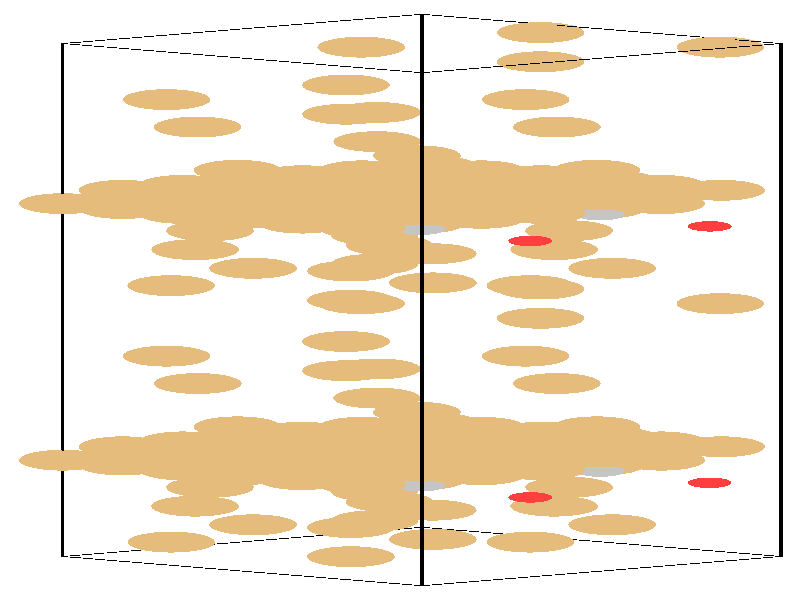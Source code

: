 #include "colors.inc"
#include "finish.inc"

global_settings {assumed_gamma 1 max_trace_level 6}
background {color White}
camera {orthographic
  right -24.13*x up 76.08*y
  direction 1.00*z
  location <0,0,50.00> look_at <0,0,0>}
light_source {<  2.00,   3.00,  40.00> color White
  area_light <0.70, 0, 0>, <0, 0.70, 0>, 3, 3
  adaptive 1 jitter}

#declare simple = finish {phong 0.7}
#declare pale = finish {ambient .5 diffuse .85 roughness .001 specular 0.200 }
#declare intermediate = finish {ambient 0.3 diffuse 0.6 specular 0.10 roughness 0.04 }
#declare vmd = finish {ambient .0 diffuse .65 phong 0.1 phong_size 40. specular 0.500 }
#declare jmol = finish {ambient .2 diffuse .6 specular 1 roughness .001 metallic}
#declare ase2 = finish {ambient 0.05 brilliance 3 diffuse 0.6 metallic specular 0.70 roughness 0.04 reflection 0.15}
#declare ase3 = finish {ambient .15 brilliance 2 diffuse .6 metallic specular 1. roughness .001 reflection .0}
#declare glass = finish {ambient .05 diffuse .3 specular 1. roughness .001}
#declare glass2 = finish {ambient .0 diffuse .3 specular 1. reflection .25 roughness .001}
#declare Rcell = 0.050;
#declare Rbond = 0.100;

#macro atom(LOC, R, COL, TRANS, FIN)
  sphere{LOC, R texture{pigment{color COL transmit TRANS} finish{FIN}}}
#end
#macro constrain(LOC, R, COL, TRANS FIN)
union{torus{R, Rcell rotate 45*z texture{pigment{color COL transmit TRANS} finish{FIN}}}
      torus{R, Rcell rotate -45*z texture{pigment{color COL transmit TRANS} finish{FIN}}}
      translate LOC}
#end

cylinder {<-10.17, -32.52, -33.83>, <  0.66, -36.23, -23.65>, Rcell pigment {Black}}
cylinder {<  0.66, -28.82, -44.00>, < 11.49, -32.52, -33.83>, Rcell pigment {Black}}
cylinder {<  0.66,  36.23, -20.33>, < 11.49,  32.52, -10.15>, Rcell pigment {Black}}
cylinder {<-10.17,  32.52, -10.15>, <  0.66,  28.82,   0.03>, Rcell pigment {Black}}
cylinder {<-10.17, -32.52, -33.83>, <  0.66, -28.82, -44.00>, Rcell pigment {Black}}
cylinder {<  0.66, -36.23, -23.65>, < 11.49, -32.52, -33.83>, Rcell pigment {Black}}
cylinder {<  0.66,  28.82,   0.03>, < 11.49,  32.52, -10.15>, Rcell pigment {Black}}
cylinder {<-10.17,  32.52, -10.15>, <  0.66,  36.23, -20.33>, Rcell pigment {Black}}
cylinder {<-10.17, -32.52, -33.83>, <-10.17,  32.52, -10.15>, Rcell pigment {Black}}
cylinder {<  0.66, -36.23, -23.65>, <  0.66,  28.82,   0.03>, Rcell pigment {Black}}
cylinder {< 11.49, -32.52, -33.83>, < 11.49,  32.52, -10.15>, Rcell pigment {Black}}
cylinder {<  0.66, -28.82, -44.00>, <  0.66,  36.23, -20.33>, Rcell pigment {Black}}
atom(<-10.17, -20.31, -29.38>, 1.32, rgb <0.78, 0.50, 0.20>, 0.0, ase3) // #0 
atom(< -8.37, -20.92, -27.68>, 1.32, rgb <0.78, 0.50, 0.20>, 0.0, ase3) // #1 
atom(< -6.56, -21.54, -25.99>, 1.32, rgb <0.78, 0.50, 0.20>, 0.0, ase3) // #2 
atom(< -8.37, -19.69, -31.08>, 1.32, rgb <0.78, 0.50, 0.20>, 0.0, ase3) // #3 
atom(< -6.56, -20.31, -29.38>, 1.32, rgb <0.78, 0.50, 0.20>, 0.0, ase3) // #4 
atom(< -4.76, -20.92, -27.68>, 1.32, rgb <0.78, 0.50, 0.20>, 0.0, ase3) // #5 
atom(< -6.56, -19.07, -32.77>, 1.32, rgb <0.78, 0.50, 0.20>, 0.0, ase3) // #6 
atom(< -4.76, -19.69, -31.08>, 1.32, rgb <0.78, 0.50, 0.20>, 0.0, ase3) // #7 
atom(< -2.95, -20.31, -29.38>, 1.32, rgb <0.78, 0.50, 0.20>, 0.0, ase3) // #8 
atom(< -8.37, -18.61, -28.76>, 1.32, rgb <0.78, 0.50, 0.20>, 0.0, ase3) // #9 
atom(< -6.56, -19.23, -27.07>, 1.32, rgb <0.78, 0.50, 0.20>, 0.0, ase3) // #10 
atom(< -4.76, -19.85, -25.37>, 1.32, rgb <0.78, 0.50, 0.20>, 0.0, ase3) // #11 
atom(< -6.56, -17.99, -30.46>, 1.32, rgb <0.78, 0.50, 0.20>, 0.0, ase3) // #12 
atom(< -4.76, -18.61, -28.76>, 1.32, rgb <0.78, 0.50, 0.20>, 0.0, ase3) // #13 
atom(< -2.95, -19.23, -27.07>, 1.32, rgb <0.78, 0.50, 0.20>, 0.0, ase3) // #14 
atom(< -4.76, -17.38, -32.15>, 1.32, rgb <0.78, 0.50, 0.20>, 0.0, ase3) // #15 
atom(< -2.95, -17.99, -30.46>, 1.32, rgb <0.78, 0.50, 0.20>, 0.0, ase3) // #16 
atom(< -1.14, -18.61, -28.76>, 1.32, rgb <0.78, 0.50, 0.20>, 0.0, ase3) // #17 
atom(<  3.79,  -7.12, -26.70>, 1.32, rgb <0.78, 0.50, 0.20>, 0.0, ase3) // #18 
atom(<  4.24,  -2.32, -18.93>, 1.32, rgb <0.78, 0.50, 0.20>, 0.0, ase3) // #19 
atom(<  0.51, -17.93, -25.10>, 1.32, rgb <0.78, 0.50, 0.20>, 0.0, ase3) // #20 
atom(< -4.40, -17.41, -25.30>, 1.32, rgb <0.78, 0.50, 0.20>, 0.0, ase3) // #21 
atom(< -6.18,   6.39, -17.82>, 1.32, rgb <0.78, 0.50, 0.20>, 0.0, ase3) // #22 
atom(< -0.32,   6.93, -10.13>, 1.32, rgb <0.78, 0.50, 0.20>, 0.0, ase3) // #23 
atom(< -6.10, -10.59, -28.75>, 1.32, rgb <0.78, 0.50, 0.20>, 0.0, ase3) // #24 
atom(<  0.99,   5.87, -29.44>, 1.32, rgb <0.78, 0.50, 0.20>, 0.0, ase3) // #25 
atom(< -1.48,  -0.03, -15.94>, 1.32, rgb <0.78, 0.50, 0.20>, 0.0, ase3) // #26 
atom(<  3.93,   7.49, -13.06>, 0.66, rgb <1.00, 0.05, 0.05>, 0.0, ase3) // #27 
atom(<  6.04, -21.66, -26.81>, 0.76, rgb <0.56, 0.56, 0.56>, 0.0, ase3) // #28 
atom(<-10.17,  12.22, -17.54>, 1.32, rgb <0.78, 0.50, 0.20>, 0.0, ase3) // #29 
atom(< -8.37,  11.60, -15.85>, 1.32, rgb <0.78, 0.50, 0.20>, 0.0, ase3) // #30 
atom(< -6.56,  10.98, -14.15>, 1.32, rgb <0.78, 0.50, 0.20>, 0.0, ase3) // #31 
atom(< -8.37,  12.83, -19.24>, 1.32, rgb <0.78, 0.50, 0.20>, 0.0, ase3) // #32 
atom(< -6.56,  12.22, -17.54>, 1.32, rgb <0.78, 0.50, 0.20>, 0.0, ase3) // #33 
atom(< -4.76,  11.60, -15.85>, 1.32, rgb <0.78, 0.50, 0.20>, 0.0, ase3) // #34 
atom(< -6.56,  13.45, -20.93>, 1.32, rgb <0.78, 0.50, 0.20>, 0.0, ase3) // #35 
atom(< -4.76,  12.83, -19.24>, 1.32, rgb <0.78, 0.50, 0.20>, 0.0, ase3) // #36 
atom(< -2.95,  12.22, -17.54>, 1.32, rgb <0.78, 0.50, 0.20>, 0.0, ase3) // #37 
atom(< -8.37,  13.91, -16.92>, 1.32, rgb <0.78, 0.50, 0.20>, 0.0, ase3) // #38 
atom(< -6.56,  13.29, -15.23>, 1.32, rgb <0.78, 0.50, 0.20>, 0.0, ase3) // #39 
atom(< -4.76,  12.68, -13.53>, 1.32, rgb <0.78, 0.50, 0.20>, 0.0, ase3) // #40 
atom(< -6.56,  14.53, -18.62>, 1.32, rgb <0.78, 0.50, 0.20>, 0.0, ase3) // #41 
atom(< -4.76,  13.91, -16.92>, 1.32, rgb <0.78, 0.50, 0.20>, 0.0, ase3) // #42 
atom(< -2.95,  13.29, -15.23>, 1.32, rgb <0.78, 0.50, 0.20>, 0.0, ase3) // #43 
atom(< -4.76,  15.15, -20.32>, 1.32, rgb <0.78, 0.50, 0.20>, 0.0, ase3) // #44 
atom(< -2.95,  14.53, -18.62>, 1.32, rgb <0.78, 0.50, 0.20>, 0.0, ase3) // #45 
atom(< -1.14,  13.91, -16.92>, 1.32, rgb <0.78, 0.50, 0.20>, 0.0, ase3) // #46 
atom(<  3.79,  25.41, -14.87>, 1.32, rgb <0.78, 0.50, 0.20>, 0.0, ase3) // #47 
atom(<  4.24,  30.21,  -7.10>, 1.32, rgb <0.78, 0.50, 0.20>, 0.0, ase3) // #48 
atom(<  0.51,  14.59, -13.26>, 1.32, rgb <0.78, 0.50, 0.20>, 0.0, ase3) // #49 
atom(< -4.40,  15.11, -13.47>, 1.32, rgb <0.78, 0.50, 0.20>, 0.0, ase3) // #50 
atom(< -6.18, -26.14, -29.66>, 1.32, rgb <0.78, 0.50, 0.20>, 0.0, ase3) // #51 
atom(< -0.32, -25.59, -21.96>, 1.32, rgb <0.78, 0.50, 0.20>, 0.0, ase3) // #52 
atom(< -6.10,  21.93, -16.91>, 1.32, rgb <0.78, 0.50, 0.20>, 0.0, ase3) // #53 
atom(<  0.99, -26.65, -41.28>, 1.32, rgb <0.78, 0.50, 0.20>, 0.0, ase3) // #54 
atom(< -1.48, -32.55, -27.78>, 1.32, rgb <0.78, 0.50, 0.20>, 0.0, ase3) // #55 
atom(<  3.93, -25.03, -24.90>, 0.66, rgb <1.00, 0.05, 0.05>, 0.0, ase3) // #56 
atom(<  6.04,  10.86, -14.97>, 0.76, rgb <0.56, 0.56, 0.56>, 0.0, ase3) // #57 
atom(< -4.76, -18.45, -34.47>, 1.32, rgb <0.78, 0.50, 0.20>, 0.0, ase3) // #58 
atom(< -2.95, -19.07, -32.77>, 1.32, rgb <0.78, 0.50, 0.20>, 0.0, ase3) // #59 
atom(< -1.15, -19.69, -31.08>, 1.32, rgb <0.78, 0.50, 0.20>, 0.0, ase3) // #60 
atom(< -2.95, -17.84, -36.16>, 1.32, rgb <0.78, 0.50, 0.20>, 0.0, ase3) // #61 
atom(< -1.15, -18.45, -34.47>, 1.32, rgb <0.78, 0.50, 0.20>, 0.0, ase3) // #62 
atom(<  0.66, -19.07, -32.77>, 1.32, rgb <0.78, 0.50, 0.20>, 0.0, ase3) // #63 
atom(< -1.15, -17.22, -37.86>, 1.32, rgb <0.78, 0.50, 0.20>, 0.0, ase3) // #64 
atom(<  0.66, -17.84, -36.16>, 1.32, rgb <0.78, 0.50, 0.20>, 0.0, ase3) // #65 
atom(<  2.46, -18.45, -34.47>, 1.32, rgb <0.78, 0.50, 0.20>, 0.0, ase3) // #66 
atom(< -2.95, -16.76, -33.85>, 1.32, rgb <0.78, 0.50, 0.20>, 0.0, ase3) // #67 
atom(< -1.15, -17.38, -32.15>, 1.32, rgb <0.78, 0.50, 0.20>, 0.0, ase3) // #68 
atom(<  0.66, -17.99, -30.46>, 1.32, rgb <0.78, 0.50, 0.20>, 0.0, ase3) // #69 
atom(< -1.15, -16.14, -35.55>, 1.32, rgb <0.78, 0.50, 0.20>, 0.0, ase3) // #70 
atom(<  0.66, -16.76, -33.85>, 1.32, rgb <0.78, 0.50, 0.20>, 0.0, ase3) // #71 
atom(<  2.46, -17.38, -32.15>, 1.32, rgb <0.78, 0.50, 0.20>, 0.0, ase3) // #72 
atom(<  0.66, -15.52, -37.24>, 1.32, rgb <0.78, 0.50, 0.20>, 0.0, ase3) // #73 
atom(<  2.46, -16.14, -35.55>, 1.32, rgb <0.78, 0.50, 0.20>, 0.0, ase3) // #74 
atom(<  4.27, -16.76, -33.85>, 1.32, rgb <0.78, 0.50, 0.20>, 0.0, ase3) // #75 
atom(< -1.63,  -8.97, -21.62>, 1.32, rgb <0.78, 0.50, 0.20>, 0.0, ase3) // #76 
atom(<  9.66,  -0.46, -24.02>, 1.32, rgb <0.78, 0.50, 0.20>, 0.0, ase3) // #77 
atom(<  5.93, -16.08, -30.18>, 1.32, rgb <0.78, 0.50, 0.20>, 0.0, ase3) // #78 
atom(<  1.01, -15.56, -30.39>, 1.32, rgb <0.78, 0.50, 0.20>, 0.0, ase3) // #79 
atom(< -0.77,   8.24, -22.91>, 1.32, rgb <0.78, 0.50, 0.20>, 0.0, ase3) // #80 
atom(<  5.10,   8.78, -15.22>, 1.32, rgb <0.78, 0.50, 0.20>, 0.0, ase3) // #81 
atom(< -0.69,  -8.74, -33.83>, 1.32, rgb <0.78, 0.50, 0.20>, 0.0, ase3) // #82 
atom(< -4.43,   4.02, -24.36>, 1.32, rgb <0.78, 0.50, 0.20>, 0.0, ase3) // #83 
atom(<  3.93,   1.82, -21.03>, 1.32, rgb <0.78, 0.50, 0.20>, 0.0, ase3) // #84 
atom(<  9.34,   9.34, -18.15>, 0.66, rgb <1.00, 0.05, 0.05>, 0.0, ase3) // #85 
atom(<  0.62, -23.51, -21.72>, 0.76, rgb <0.56, 0.56, 0.56>, 0.0, ase3) // #86 
atom(< -4.76,  14.07, -22.63>, 1.32, rgb <0.78, 0.50, 0.20>, 0.0, ase3) // #87 
atom(< -2.95,  13.45, -20.93>, 1.32, rgb <0.78, 0.50, 0.20>, 0.0, ase3) // #88 
atom(< -1.15,  12.83, -19.24>, 1.32, rgb <0.78, 0.50, 0.20>, 0.0, ase3) // #89 
atom(< -2.95,  14.69, -24.33>, 1.32, rgb <0.78, 0.50, 0.20>, 0.0, ase3) // #90 
atom(< -1.15,  14.07, -22.63>, 1.32, rgb <0.78, 0.50, 0.20>, 0.0, ase3) // #91 
atom(<  0.66,  13.45, -20.93>, 1.32, rgb <0.78, 0.50, 0.20>, 0.0, ase3) // #92 
atom(< -1.15,  15.30, -26.02>, 1.32, rgb <0.78, 0.50, 0.20>, 0.0, ase3) // #93 
atom(<  0.66,  14.69, -24.33>, 1.32, rgb <0.78, 0.50, 0.20>, 0.0, ase3) // #94 
atom(<  2.46,  14.07, -22.63>, 1.32, rgb <0.78, 0.50, 0.20>, 0.0, ase3) // #95 
atom(< -2.95,  15.76, -22.01>, 1.32, rgb <0.78, 0.50, 0.20>, 0.0, ase3) // #96 
atom(< -1.15,  15.15, -20.32>, 1.32, rgb <0.78, 0.50, 0.20>, 0.0, ase3) // #97 
atom(<  0.66,  14.53, -18.62>, 1.32, rgb <0.78, 0.50, 0.20>, 0.0, ase3) // #98 
atom(< -1.15,  16.38, -23.71>, 1.32, rgb <0.78, 0.50, 0.20>, 0.0, ase3) // #99 
atom(<  0.66,  15.76, -22.01>, 1.32, rgb <0.78, 0.50, 0.20>, 0.0, ase3) // #100 
atom(<  2.46,  15.15, -20.32>, 1.32, rgb <0.78, 0.50, 0.20>, 0.0, ase3) // #101 
atom(<  0.66,  17.00, -25.41>, 1.32, rgb <0.78, 0.50, 0.20>, 0.0, ase3) // #102 
atom(<  2.46,  16.38, -23.71>, 1.32, rgb <0.78, 0.50, 0.20>, 0.0, ase3) // #103 
atom(<  4.27,  15.76, -22.01>, 1.32, rgb <0.78, 0.50, 0.20>, 0.0, ase3) // #104 
atom(< -1.63,  23.56,  -9.78>, 1.32, rgb <0.78, 0.50, 0.20>, 0.0, ase3) // #105 
atom(<  9.66,  32.06, -12.18>, 1.32, rgb <0.78, 0.50, 0.20>, 0.0, ase3) // #106 
atom(<  5.93,  16.44, -18.35>, 1.32, rgb <0.78, 0.50, 0.20>, 0.0, ase3) // #107 
atom(<  1.01,  16.96, -18.56>, 1.32, rgb <0.78, 0.50, 0.20>, 0.0, ase3) // #108 
atom(< -0.77, -24.28, -34.75>, 1.32, rgb <0.78, 0.50, 0.20>, 0.0, ase3) // #109 
atom(<  5.10, -23.74, -27.05>, 1.32, rgb <0.78, 0.50, 0.20>, 0.0, ase3) // #110 
atom(< -0.69,  23.78, -22.00>, 1.32, rgb <0.78, 0.50, 0.20>, 0.0, ase3) // #111 
atom(< -4.43, -28.50, -36.19>, 1.32, rgb <0.78, 0.50, 0.20>, 0.0, ase3) // #112 
atom(<  3.93, -30.70, -32.87>, 1.32, rgb <0.78, 0.50, 0.20>, 0.0, ase3) // #113 
atom(<  9.34, -23.18, -29.99>, 0.66, rgb <1.00, 0.05, 0.05>, 0.0, ase3) // #114 
atom(<  0.62,   9.01,  -9.88>, 0.76, rgb <0.56, 0.56, 0.56>, 0.0, ase3) // #115 
atom(< -4.76, -22.16, -24.29>, 1.32, rgb <0.78, 0.50, 0.20>, 0.0, ase3) // #116 
atom(< -2.95, -22.78, -22.59>, 1.32, rgb <0.78, 0.50, 0.20>, 0.0, ase3) // #117 
atom(< -1.14, -23.39, -20.90>, 1.32, rgb <0.78, 0.50, 0.20>, 0.0, ase3) // #118 
atom(< -2.95, -21.54, -25.99>, 1.32, rgb <0.78, 0.50, 0.20>, 0.0, ase3) // #119 
atom(< -1.15, -22.16, -24.29>, 1.32, rgb <0.78, 0.50, 0.20>, 0.0, ase3) // #120 
atom(<  0.66, -22.78, -22.59>, 1.32, rgb <0.78, 0.50, 0.20>, 0.0, ase3) // #121 
atom(< -1.15, -20.92, -27.68>, 1.32, rgb <0.78, 0.50, 0.20>, 0.0, ase3) // #122 
atom(<  0.66, -21.54, -25.99>, 1.32, rgb <0.78, 0.50, 0.20>, 0.0, ase3) // #123 
atom(<  2.46, -22.16, -24.29>, 1.32, rgb <0.78, 0.50, 0.20>, 0.0, ase3) // #124 
atom(< -2.95, -20.46, -23.67>, 1.32, rgb <0.78, 0.50, 0.20>, 0.0, ase3) // #125 
atom(< -1.15, -21.08, -21.98>, 1.32, rgb <0.78, 0.50, 0.20>, 0.0, ase3) // #126 
atom(<  0.66, -21.70, -20.28>, 1.32, rgb <0.78, 0.50, 0.20>, 0.0, ase3) // #127 
atom(< -1.15, -19.85, -25.37>, 1.32, rgb <0.78, 0.50, 0.20>, 0.0, ase3) // #128 
atom(<  0.66, -20.46, -23.67>, 1.32, rgb <0.78, 0.50, 0.20>, 0.0, ase3) // #129 
atom(<  2.46, -21.08, -21.98>, 1.32, rgb <0.78, 0.50, 0.20>, 0.0, ase3) // #130 
atom(<  0.66, -19.23, -27.07>, 1.32, rgb <0.78, 0.50, 0.20>, 0.0, ase3) // #131 
atom(<  2.46, -19.85, -25.37>, 1.32, rgb <0.78, 0.50, 0.20>, 0.0, ase3) // #132 
atom(<  4.27, -20.46, -23.67>, 1.32, rgb <0.78, 0.50, 0.20>, 0.0, ase3) // #133 
atom(< -1.63,  -5.26, -31.79>, 1.32, rgb <0.78, 0.50, 0.20>, 0.0, ase3) // #134 
atom(< -1.17,  -0.46, -24.02>, 1.32, rgb <0.78, 0.50, 0.20>, 0.0, ase3) // #135 
atom(< -4.90, -16.08, -30.18>, 1.32, rgb <0.78, 0.50, 0.20>, 0.0, ase3) // #136 
atom(<  1.01, -19.26, -20.22>, 1.32, rgb <0.78, 0.50, 0.20>, 0.0, ase3) // #137 
atom(< -0.77,   4.54, -12.73>, 1.32, rgb <0.78, 0.50, 0.20>, 0.0, ase3) // #138 
atom(< -5.73,   8.78, -15.22>, 1.32, rgb <0.78, 0.50, 0.20>, 0.0, ase3) // #139 
atom(< -0.69, -12.44, -23.66>, 1.32, rgb <0.78, 0.50, 0.20>, 0.0, ase3) // #140 
atom(<  6.40,   4.02, -24.36>, 1.32, rgb <0.78, 0.50, 0.20>, 0.0, ase3) // #141 
atom(< -6.90,   1.82, -21.03>, 1.32, rgb <0.78, 0.50, 0.20>, 0.0, ase3) // #142 
atom(< -1.49,   9.34, -18.15>, 0.66, rgb <1.00, 0.05, 0.05>, 0.0, ase3) // #143 
atom(<  0.62, -19.81, -31.90>, 0.76, rgb <0.56, 0.56, 0.56>, 0.0, ase3) // #144 
atom(< -4.76,  10.36, -12.45>, 1.32, rgb <0.78, 0.50, 0.20>, 0.0, ase3) // #145 
atom(< -2.95,   9.75, -10.76>, 1.32, rgb <0.78, 0.50, 0.20>, 0.0, ase3) // #146 
atom(< -1.14,   9.13,  -9.06>, 1.32, rgb <0.78, 0.50, 0.20>, 0.0, ase3) // #147 
atom(< -2.95,  10.98, -14.15>, 1.32, rgb <0.78, 0.50, 0.20>, 0.0, ase3) // #148 
atom(< -1.15,  10.36, -12.45>, 1.32, rgb <0.78, 0.50, 0.20>, 0.0, ase3) // #149 
atom(<  0.66,   9.75, -10.76>, 1.32, rgb <0.78, 0.50, 0.20>, 0.0, ase3) // #150 
atom(< -1.15,  11.60, -15.85>, 1.32, rgb <0.78, 0.50, 0.20>, 0.0, ase3) // #151 
atom(<  0.66,  10.98, -14.15>, 1.32, rgb <0.78, 0.50, 0.20>, 0.0, ase3) // #152 
atom(<  2.46,  10.36, -12.45>, 1.32, rgb <0.78, 0.50, 0.20>, 0.0, ase3) // #153 
atom(< -2.95,  12.06, -11.84>, 1.32, rgb <0.78, 0.50, 0.20>, 0.0, ase3) // #154 
atom(< -1.15,  11.44, -10.14>, 1.32, rgb <0.78, 0.50, 0.20>, 0.0, ase3) // #155 
atom(<  0.66,  10.83,  -8.44>, 1.32, rgb <0.78, 0.50, 0.20>, 0.0, ase3) // #156 
atom(< -1.15,  12.68, -13.53>, 1.32, rgb <0.78, 0.50, 0.20>, 0.0, ase3) // #157 
atom(<  0.66,  12.06, -11.84>, 1.32, rgb <0.78, 0.50, 0.20>, 0.0, ase3) // #158 
atom(<  2.46,  11.44, -10.14>, 1.32, rgb <0.78, 0.50, 0.20>, 0.0, ase3) // #159 
atom(<  0.66,  13.29, -15.23>, 1.32, rgb <0.78, 0.50, 0.20>, 0.0, ase3) // #160 
atom(<  2.46,  12.68, -13.53>, 1.32, rgb <0.78, 0.50, 0.20>, 0.0, ase3) // #161 
atom(<  4.27,  12.06, -11.84>, 1.32, rgb <0.78, 0.50, 0.20>, 0.0, ase3) // #162 
atom(< -1.63,  27.26, -19.96>, 1.32, rgb <0.78, 0.50, 0.20>, 0.0, ase3) // #163 
atom(< -1.17,  32.06, -12.18>, 1.32, rgb <0.78, 0.50, 0.20>, 0.0, ase3) // #164 
atom(< -4.90,  16.44, -18.35>, 1.32, rgb <0.78, 0.50, 0.20>, 0.0, ase3) // #165 
atom(<  1.01,  13.26,  -8.38>, 1.32, rgb <0.78, 0.50, 0.20>, 0.0, ase3) // #166 
atom(< -0.77, -27.99, -24.57>, 1.32, rgb <0.78, 0.50, 0.20>, 0.0, ase3) // #167 
atom(< -5.73, -23.74, -27.05>, 1.32, rgb <0.78, 0.50, 0.20>, 0.0, ase3) // #168 
atom(< -0.69,  20.08, -11.82>, 1.32, rgb <0.78, 0.50, 0.20>, 0.0, ase3) // #169 
atom(<  6.40, -28.50, -36.19>, 1.32, rgb <0.78, 0.50, 0.20>, 0.0, ase3) // #170 
atom(< -6.90, -30.70, -32.87>, 1.32, rgb <0.78, 0.50, 0.20>, 0.0, ase3) // #171 
atom(< -1.49, -23.18, -29.99>, 0.66, rgb <1.00, 0.05, 0.05>, 0.0, ase3) // #172 
atom(<  0.62,  12.71, -20.06>, 0.76, rgb <0.56, 0.56, 0.56>, 0.0, ase3) // #173 
atom(<  0.66, -20.31, -29.38>, 1.32, rgb <0.78, 0.50, 0.20>, 0.0, ase3) // #174 
atom(<  2.46, -20.92, -27.68>, 1.32, rgb <0.78, 0.50, 0.20>, 0.0, ase3) // #175 
atom(<  4.27, -21.54, -25.99>, 1.32, rgb <0.78, 0.50, 0.20>, 0.0, ase3) // #176 
atom(<  2.46, -19.69, -31.08>, 1.32, rgb <0.78, 0.50, 0.20>, 0.0, ase3) // #177 
atom(<  4.27, -20.31, -29.38>, 1.32, rgb <0.78, 0.50, 0.20>, 0.0, ase3) // #178 
atom(<  6.07, -20.92, -27.68>, 1.32, rgb <0.78, 0.50, 0.20>, 0.0, ase3) // #179 
atom(<  4.27, -19.07, -32.77>, 1.32, rgb <0.78, 0.50, 0.20>, 0.0, ase3) // #180 
atom(<  6.07, -19.69, -31.08>, 1.32, rgb <0.78, 0.50, 0.20>, 0.0, ase3) // #181 
atom(<  7.88, -20.31, -29.38>, 1.32, rgb <0.78, 0.50, 0.20>, 0.0, ase3) // #182 
atom(<  2.46, -18.61, -28.76>, 1.32, rgb <0.78, 0.50, 0.20>, 0.0, ase3) // #183 
atom(<  4.27, -19.23, -27.07>, 1.32, rgb <0.78, 0.50, 0.20>, 0.0, ase3) // #184 
atom(<  6.07, -19.85, -25.37>, 1.32, rgb <0.78, 0.50, 0.20>, 0.0, ase3) // #185 
atom(<  4.27, -17.99, -30.46>, 1.32, rgb <0.78, 0.50, 0.20>, 0.0, ase3) // #186 
atom(<  6.07, -18.61, -28.76>, 1.32, rgb <0.78, 0.50, 0.20>, 0.0, ase3) // #187 
atom(<  7.88, -19.23, -27.07>, 1.32, rgb <0.78, 0.50, 0.20>, 0.0, ase3) // #188 
atom(<  6.07, -17.38, -32.15>, 1.32, rgb <0.78, 0.50, 0.20>, 0.0, ase3) // #189 
atom(<  7.88, -17.99, -30.46>, 1.32, rgb <0.78, 0.50, 0.20>, 0.0, ase3) // #190 
atom(<  9.69, -18.61, -28.76>, 1.32, rgb <0.78, 0.50, 0.20>, 0.0, ase3) // #191 
atom(< -7.04,  -7.12, -26.70>, 1.32, rgb <0.78, 0.50, 0.20>, 0.0, ase3) // #192 
atom(<  4.24,   1.39, -29.11>, 1.32, rgb <0.78, 0.50, 0.20>, 0.0, ase3) // #193 
atom(<  0.51, -14.23, -35.27>, 1.32, rgb <0.78, 0.50, 0.20>, 0.0, ase3) // #194 
atom(<  6.43, -17.41, -25.30>, 1.32, rgb <0.78, 0.50, 0.20>, 0.0, ase3) // #195 
atom(<  4.65,   6.39, -17.82>, 1.32, rgb <0.78, 0.50, 0.20>, 0.0, ase3) // #196 
atom(< -0.32,  10.63, -20.30>, 1.32, rgb <0.78, 0.50, 0.20>, 0.0, ase3) // #197 
atom(<  4.73, -10.59, -28.75>, 1.32, rgb <0.78, 0.50, 0.20>, 0.0, ase3) // #198 
atom(<  0.99,   2.17, -19.27>, 1.32, rgb <0.78, 0.50, 0.20>, 0.0, ase3) // #199 
atom(< -1.48,   3.68, -26.12>, 1.32, rgb <0.78, 0.50, 0.20>, 0.0, ase3) // #200 
atom(<  3.93,  11.19, -23.24>, 0.66, rgb <1.00, 0.05, 0.05>, 0.0, ase3) // #201 
atom(< -4.79, -21.66, -26.81>, 0.76, rgb <0.56, 0.56, 0.56>, 0.0, ase3) // #202 
atom(<  0.66,  12.22, -17.54>, 1.32, rgb <0.78, 0.50, 0.20>, 0.0, ase3) // #203 
atom(<  2.46,  11.60, -15.85>, 1.32, rgb <0.78, 0.50, 0.20>, 0.0, ase3) // #204 
atom(<  4.27,  10.98, -14.15>, 1.32, rgb <0.78, 0.50, 0.20>, 0.0, ase3) // #205 
atom(<  2.46,  12.83, -19.24>, 1.32, rgb <0.78, 0.50, 0.20>, 0.0, ase3) // #206 
atom(<  4.27,  12.22, -17.54>, 1.32, rgb <0.78, 0.50, 0.20>, 0.0, ase3) // #207 
atom(<  6.07,  11.60, -15.85>, 1.32, rgb <0.78, 0.50, 0.20>, 0.0, ase3) // #208 
atom(<  4.27,  13.45, -20.93>, 1.32, rgb <0.78, 0.50, 0.20>, 0.0, ase3) // #209 
atom(<  6.07,  12.83, -19.24>, 1.32, rgb <0.78, 0.50, 0.20>, 0.0, ase3) // #210 
atom(<  7.88,  12.22, -17.54>, 1.32, rgb <0.78, 0.50, 0.20>, 0.0, ase3) // #211 
atom(<  2.46,  13.91, -16.92>, 1.32, rgb <0.78, 0.50, 0.20>, 0.0, ase3) // #212 
atom(<  4.27,  13.29, -15.23>, 1.32, rgb <0.78, 0.50, 0.20>, 0.0, ase3) // #213 
atom(<  6.07,  12.68, -13.53>, 1.32, rgb <0.78, 0.50, 0.20>, 0.0, ase3) // #214 
atom(<  4.27,  14.53, -18.62>, 1.32, rgb <0.78, 0.50, 0.20>, 0.0, ase3) // #215 
atom(<  6.07,  13.91, -16.92>, 1.32, rgb <0.78, 0.50, 0.20>, 0.0, ase3) // #216 
atom(<  7.88,  13.29, -15.23>, 1.32, rgb <0.78, 0.50, 0.20>, 0.0, ase3) // #217 
atom(<  6.07,  15.15, -20.32>, 1.32, rgb <0.78, 0.50, 0.20>, 0.0, ase3) // #218 
atom(<  7.88,  14.53, -18.62>, 1.32, rgb <0.78, 0.50, 0.20>, 0.0, ase3) // #219 
atom(<  9.69,  13.91, -16.92>, 1.32, rgb <0.78, 0.50, 0.20>, 0.0, ase3) // #220 
atom(< -7.04,  25.41, -14.87>, 1.32, rgb <0.78, 0.50, 0.20>, 0.0, ase3) // #221 
atom(<  4.24,  33.91, -17.27>, 1.32, rgb <0.78, 0.50, 0.20>, 0.0, ase3) // #222 
atom(<  0.51,  18.29, -23.44>, 1.32, rgb <0.78, 0.50, 0.20>, 0.0, ase3) // #223 
atom(<  6.43,  15.11, -13.47>, 1.32, rgb <0.78, 0.50, 0.20>, 0.0, ase3) // #224 
atom(<  4.65, -26.14, -29.66>, 1.32, rgb <0.78, 0.50, 0.20>, 0.0, ase3) // #225 
atom(< -0.32, -21.89, -32.14>, 1.32, rgb <0.78, 0.50, 0.20>, 0.0, ase3) // #226 
atom(<  4.73,  21.93, -16.91>, 1.32, rgb <0.78, 0.50, 0.20>, 0.0, ase3) // #227 
atom(<  0.99, -30.35, -31.10>, 1.32, rgb <0.78, 0.50, 0.20>, 0.0, ase3) // #228 
atom(< -1.48, -28.85, -37.96>, 1.32, rgb <0.78, 0.50, 0.20>, 0.0, ase3) // #229 
atom(<  3.93, -21.33, -35.08>, 0.66, rgb <1.00, 0.05, 0.05>, 0.0, ase3) // #230 
atom(< -4.79,  10.86, -14.97>, 0.76, rgb <0.56, 0.56, 0.56>, 0.0, ase3) // #231 
